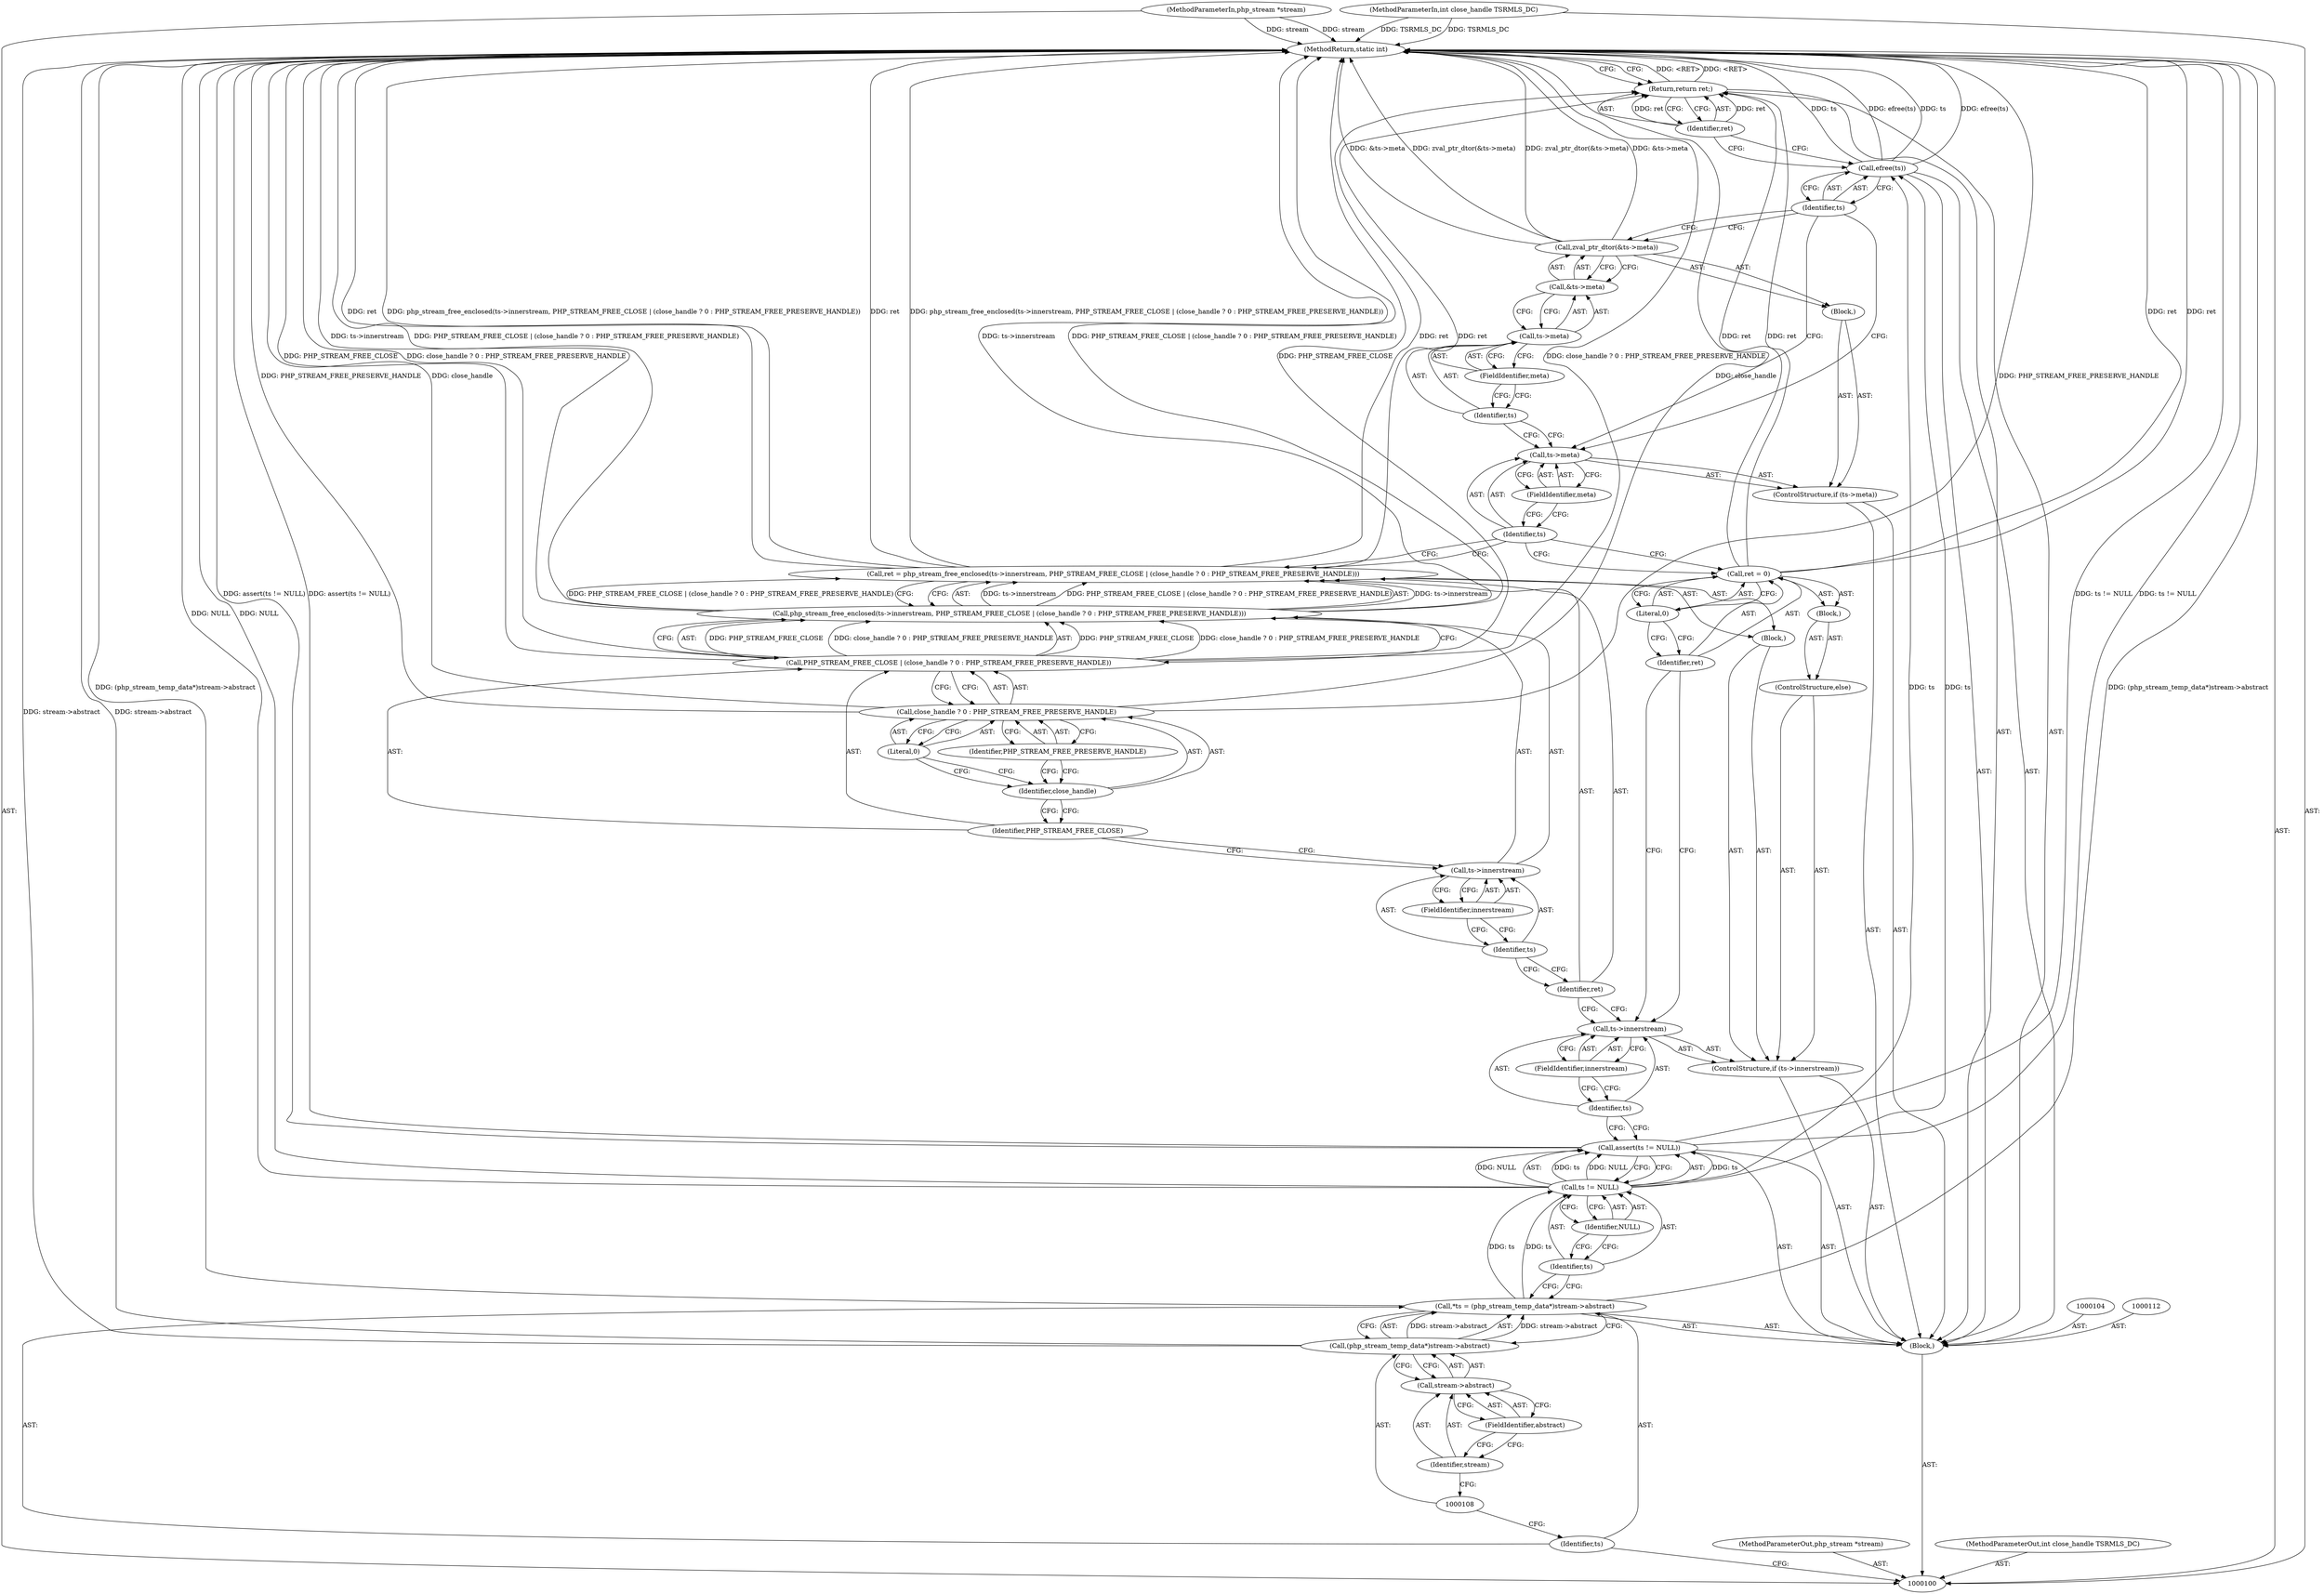 digraph "0_php_6297a117d77fa3a0df2e21ca926a92c231819cd5_4" {
"1000153" [label="(MethodReturn,static int)"];
"1000101" [label="(MethodParameterIn,php_stream *stream)"];
"1000214" [label="(MethodParameterOut,php_stream *stream)"];
"1000102" [label="(MethodParameterIn,int close_handle TSRMLS_DC)"];
"1000215" [label="(MethodParameterOut,int close_handle TSRMLS_DC)"];
"1000134" [label="(ControlStructure,else)"];
"1000135" [label="(Block,)"];
"1000136" [label="(Call,ret = 0)"];
"1000137" [label="(Identifier,ret)"];
"1000138" [label="(Literal,0)"];
"1000140" [label="(Call,ts->meta)"];
"1000141" [label="(Identifier,ts)"];
"1000142" [label="(FieldIdentifier,meta)"];
"1000143" [label="(Block,)"];
"1000139" [label="(ControlStructure,if (ts->meta))"];
"1000144" [label="(Call,zval_ptr_dtor(&ts->meta))"];
"1000145" [label="(Call,&ts->meta)"];
"1000146" [label="(Call,ts->meta)"];
"1000147" [label="(Identifier,ts)"];
"1000148" [label="(FieldIdentifier,meta)"];
"1000149" [label="(Call,efree(ts))"];
"1000150" [label="(Identifier,ts)"];
"1000103" [label="(Block,)"];
"1000151" [label="(Return,return ret;)"];
"1000152" [label="(Identifier,ret)"];
"1000105" [label="(Call,*ts = (php_stream_temp_data*)stream->abstract)"];
"1000106" [label="(Identifier,ts)"];
"1000107" [label="(Call,(php_stream_temp_data*)stream->abstract)"];
"1000109" [label="(Call,stream->abstract)"];
"1000110" [label="(Identifier,stream)"];
"1000111" [label="(FieldIdentifier,abstract)"];
"1000113" [label="(Call,assert(ts != NULL))"];
"1000116" [label="(Identifier,NULL)"];
"1000114" [label="(Call,ts != NULL)"];
"1000115" [label="(Identifier,ts)"];
"1000117" [label="(ControlStructure,if (ts->innerstream))"];
"1000121" [label="(Block,)"];
"1000118" [label="(Call,ts->innerstream)"];
"1000119" [label="(Identifier,ts)"];
"1000120" [label="(FieldIdentifier,innerstream)"];
"1000122" [label="(Call,ret = php_stream_free_enclosed(ts->innerstream, PHP_STREAM_FREE_CLOSE | (close_handle ? 0 : PHP_STREAM_FREE_PRESERVE_HANDLE)))"];
"1000123" [label="(Identifier,ret)"];
"1000125" [label="(Call,ts->innerstream)"];
"1000126" [label="(Identifier,ts)"];
"1000127" [label="(FieldIdentifier,innerstream)"];
"1000128" [label="(Call,PHP_STREAM_FREE_CLOSE | (close_handle ? 0 : PHP_STREAM_FREE_PRESERVE_HANDLE))"];
"1000129" [label="(Identifier,PHP_STREAM_FREE_CLOSE)"];
"1000130" [label="(Call,close_handle ? 0 : PHP_STREAM_FREE_PRESERVE_HANDLE)"];
"1000131" [label="(Identifier,close_handle)"];
"1000124" [label="(Call,php_stream_free_enclosed(ts->innerstream, PHP_STREAM_FREE_CLOSE | (close_handle ? 0 : PHP_STREAM_FREE_PRESERVE_HANDLE)))"];
"1000132" [label="(Literal,0)"];
"1000133" [label="(Identifier,PHP_STREAM_FREE_PRESERVE_HANDLE)"];
"1000153" -> "1000100"  [label="AST: "];
"1000153" -> "1000151"  [label="CFG: "];
"1000128" -> "1000153"  [label="DDG: close_handle ? 0 : PHP_STREAM_FREE_PRESERVE_HANDLE"];
"1000128" -> "1000153"  [label="DDG: PHP_STREAM_FREE_CLOSE"];
"1000124" -> "1000153"  [label="DDG: ts->innerstream"];
"1000124" -> "1000153"  [label="DDG: PHP_STREAM_FREE_CLOSE | (close_handle ? 0 : PHP_STREAM_FREE_PRESERVE_HANDLE)"];
"1000105" -> "1000153"  [label="DDG: (php_stream_temp_data*)stream->abstract"];
"1000113" -> "1000153"  [label="DDG: ts != NULL"];
"1000113" -> "1000153"  [label="DDG: assert(ts != NULL)"];
"1000122" -> "1000153"  [label="DDG: ret"];
"1000122" -> "1000153"  [label="DDG: php_stream_free_enclosed(ts->innerstream, PHP_STREAM_FREE_CLOSE | (close_handle ? 0 : PHP_STREAM_FREE_PRESERVE_HANDLE))"];
"1000149" -> "1000153"  [label="DDG: efree(ts)"];
"1000149" -> "1000153"  [label="DDG: ts"];
"1000114" -> "1000153"  [label="DDG: NULL"];
"1000144" -> "1000153"  [label="DDG: zval_ptr_dtor(&ts->meta)"];
"1000144" -> "1000153"  [label="DDG: &ts->meta"];
"1000130" -> "1000153"  [label="DDG: PHP_STREAM_FREE_PRESERVE_HANDLE"];
"1000130" -> "1000153"  [label="DDG: close_handle"];
"1000102" -> "1000153"  [label="DDG: TSRMLS_DC"];
"1000101" -> "1000153"  [label="DDG: stream"];
"1000136" -> "1000153"  [label="DDG: ret"];
"1000107" -> "1000153"  [label="DDG: stream->abstract"];
"1000151" -> "1000153"  [label="DDG: <RET>"];
"1000101" -> "1000100"  [label="AST: "];
"1000101" -> "1000153"  [label="DDG: stream"];
"1000214" -> "1000100"  [label="AST: "];
"1000102" -> "1000100"  [label="AST: "];
"1000102" -> "1000153"  [label="DDG: TSRMLS_DC"];
"1000215" -> "1000100"  [label="AST: "];
"1000134" -> "1000117"  [label="AST: "];
"1000135" -> "1000134"  [label="AST: "];
"1000135" -> "1000134"  [label="AST: "];
"1000136" -> "1000135"  [label="AST: "];
"1000136" -> "1000135"  [label="AST: "];
"1000136" -> "1000138"  [label="CFG: "];
"1000137" -> "1000136"  [label="AST: "];
"1000138" -> "1000136"  [label="AST: "];
"1000141" -> "1000136"  [label="CFG: "];
"1000136" -> "1000153"  [label="DDG: ret"];
"1000136" -> "1000151"  [label="DDG: ret"];
"1000137" -> "1000136"  [label="AST: "];
"1000137" -> "1000118"  [label="CFG: "];
"1000138" -> "1000137"  [label="CFG: "];
"1000138" -> "1000136"  [label="AST: "];
"1000138" -> "1000137"  [label="CFG: "];
"1000136" -> "1000138"  [label="CFG: "];
"1000140" -> "1000139"  [label="AST: "];
"1000140" -> "1000142"  [label="CFG: "];
"1000141" -> "1000140"  [label="AST: "];
"1000142" -> "1000140"  [label="AST: "];
"1000147" -> "1000140"  [label="CFG: "];
"1000150" -> "1000140"  [label="CFG: "];
"1000141" -> "1000140"  [label="AST: "];
"1000141" -> "1000122"  [label="CFG: "];
"1000141" -> "1000136"  [label="CFG: "];
"1000142" -> "1000141"  [label="CFG: "];
"1000142" -> "1000140"  [label="AST: "];
"1000142" -> "1000141"  [label="CFG: "];
"1000140" -> "1000142"  [label="CFG: "];
"1000143" -> "1000139"  [label="AST: "];
"1000144" -> "1000143"  [label="AST: "];
"1000139" -> "1000103"  [label="AST: "];
"1000140" -> "1000139"  [label="AST: "];
"1000143" -> "1000139"  [label="AST: "];
"1000144" -> "1000143"  [label="AST: "];
"1000144" -> "1000145"  [label="CFG: "];
"1000145" -> "1000144"  [label="AST: "];
"1000150" -> "1000144"  [label="CFG: "];
"1000144" -> "1000153"  [label="DDG: zval_ptr_dtor(&ts->meta)"];
"1000144" -> "1000153"  [label="DDG: &ts->meta"];
"1000145" -> "1000144"  [label="AST: "];
"1000145" -> "1000146"  [label="CFG: "];
"1000146" -> "1000145"  [label="AST: "];
"1000144" -> "1000145"  [label="CFG: "];
"1000146" -> "1000145"  [label="AST: "];
"1000146" -> "1000148"  [label="CFG: "];
"1000147" -> "1000146"  [label="AST: "];
"1000148" -> "1000146"  [label="AST: "];
"1000145" -> "1000146"  [label="CFG: "];
"1000147" -> "1000146"  [label="AST: "];
"1000147" -> "1000140"  [label="CFG: "];
"1000148" -> "1000147"  [label="CFG: "];
"1000148" -> "1000146"  [label="AST: "];
"1000148" -> "1000147"  [label="CFG: "];
"1000146" -> "1000148"  [label="CFG: "];
"1000149" -> "1000103"  [label="AST: "];
"1000149" -> "1000150"  [label="CFG: "];
"1000150" -> "1000149"  [label="AST: "];
"1000152" -> "1000149"  [label="CFG: "];
"1000149" -> "1000153"  [label="DDG: efree(ts)"];
"1000149" -> "1000153"  [label="DDG: ts"];
"1000114" -> "1000149"  [label="DDG: ts"];
"1000150" -> "1000149"  [label="AST: "];
"1000150" -> "1000144"  [label="CFG: "];
"1000150" -> "1000140"  [label="CFG: "];
"1000149" -> "1000150"  [label="CFG: "];
"1000103" -> "1000100"  [label="AST: "];
"1000104" -> "1000103"  [label="AST: "];
"1000105" -> "1000103"  [label="AST: "];
"1000112" -> "1000103"  [label="AST: "];
"1000113" -> "1000103"  [label="AST: "];
"1000117" -> "1000103"  [label="AST: "];
"1000139" -> "1000103"  [label="AST: "];
"1000149" -> "1000103"  [label="AST: "];
"1000151" -> "1000103"  [label="AST: "];
"1000151" -> "1000103"  [label="AST: "];
"1000151" -> "1000152"  [label="CFG: "];
"1000152" -> "1000151"  [label="AST: "];
"1000153" -> "1000151"  [label="CFG: "];
"1000151" -> "1000153"  [label="DDG: <RET>"];
"1000152" -> "1000151"  [label="DDG: ret"];
"1000122" -> "1000151"  [label="DDG: ret"];
"1000136" -> "1000151"  [label="DDG: ret"];
"1000152" -> "1000151"  [label="AST: "];
"1000152" -> "1000149"  [label="CFG: "];
"1000151" -> "1000152"  [label="CFG: "];
"1000152" -> "1000151"  [label="DDG: ret"];
"1000105" -> "1000103"  [label="AST: "];
"1000105" -> "1000107"  [label="CFG: "];
"1000106" -> "1000105"  [label="AST: "];
"1000107" -> "1000105"  [label="AST: "];
"1000115" -> "1000105"  [label="CFG: "];
"1000105" -> "1000153"  [label="DDG: (php_stream_temp_data*)stream->abstract"];
"1000107" -> "1000105"  [label="DDG: stream->abstract"];
"1000105" -> "1000114"  [label="DDG: ts"];
"1000106" -> "1000105"  [label="AST: "];
"1000106" -> "1000100"  [label="CFG: "];
"1000108" -> "1000106"  [label="CFG: "];
"1000107" -> "1000105"  [label="AST: "];
"1000107" -> "1000109"  [label="CFG: "];
"1000108" -> "1000107"  [label="AST: "];
"1000109" -> "1000107"  [label="AST: "];
"1000105" -> "1000107"  [label="CFG: "];
"1000107" -> "1000153"  [label="DDG: stream->abstract"];
"1000107" -> "1000105"  [label="DDG: stream->abstract"];
"1000109" -> "1000107"  [label="AST: "];
"1000109" -> "1000111"  [label="CFG: "];
"1000110" -> "1000109"  [label="AST: "];
"1000111" -> "1000109"  [label="AST: "];
"1000107" -> "1000109"  [label="CFG: "];
"1000110" -> "1000109"  [label="AST: "];
"1000110" -> "1000108"  [label="CFG: "];
"1000111" -> "1000110"  [label="CFG: "];
"1000111" -> "1000109"  [label="AST: "];
"1000111" -> "1000110"  [label="CFG: "];
"1000109" -> "1000111"  [label="CFG: "];
"1000113" -> "1000103"  [label="AST: "];
"1000113" -> "1000114"  [label="CFG: "];
"1000114" -> "1000113"  [label="AST: "];
"1000119" -> "1000113"  [label="CFG: "];
"1000113" -> "1000153"  [label="DDG: ts != NULL"];
"1000113" -> "1000153"  [label="DDG: assert(ts != NULL)"];
"1000114" -> "1000113"  [label="DDG: ts"];
"1000114" -> "1000113"  [label="DDG: NULL"];
"1000116" -> "1000114"  [label="AST: "];
"1000116" -> "1000115"  [label="CFG: "];
"1000114" -> "1000116"  [label="CFG: "];
"1000114" -> "1000113"  [label="AST: "];
"1000114" -> "1000116"  [label="CFG: "];
"1000115" -> "1000114"  [label="AST: "];
"1000116" -> "1000114"  [label="AST: "];
"1000113" -> "1000114"  [label="CFG: "];
"1000114" -> "1000153"  [label="DDG: NULL"];
"1000114" -> "1000113"  [label="DDG: ts"];
"1000114" -> "1000113"  [label="DDG: NULL"];
"1000105" -> "1000114"  [label="DDG: ts"];
"1000114" -> "1000149"  [label="DDG: ts"];
"1000115" -> "1000114"  [label="AST: "];
"1000115" -> "1000105"  [label="CFG: "];
"1000116" -> "1000115"  [label="CFG: "];
"1000117" -> "1000103"  [label="AST: "];
"1000118" -> "1000117"  [label="AST: "];
"1000121" -> "1000117"  [label="AST: "];
"1000134" -> "1000117"  [label="AST: "];
"1000121" -> "1000117"  [label="AST: "];
"1000122" -> "1000121"  [label="AST: "];
"1000118" -> "1000117"  [label="AST: "];
"1000118" -> "1000120"  [label="CFG: "];
"1000119" -> "1000118"  [label="AST: "];
"1000120" -> "1000118"  [label="AST: "];
"1000123" -> "1000118"  [label="CFG: "];
"1000137" -> "1000118"  [label="CFG: "];
"1000119" -> "1000118"  [label="AST: "];
"1000119" -> "1000113"  [label="CFG: "];
"1000120" -> "1000119"  [label="CFG: "];
"1000120" -> "1000118"  [label="AST: "];
"1000120" -> "1000119"  [label="CFG: "];
"1000118" -> "1000120"  [label="CFG: "];
"1000122" -> "1000121"  [label="AST: "];
"1000122" -> "1000124"  [label="CFG: "];
"1000123" -> "1000122"  [label="AST: "];
"1000124" -> "1000122"  [label="AST: "];
"1000141" -> "1000122"  [label="CFG: "];
"1000122" -> "1000153"  [label="DDG: ret"];
"1000122" -> "1000153"  [label="DDG: php_stream_free_enclosed(ts->innerstream, PHP_STREAM_FREE_CLOSE | (close_handle ? 0 : PHP_STREAM_FREE_PRESERVE_HANDLE))"];
"1000124" -> "1000122"  [label="DDG: ts->innerstream"];
"1000124" -> "1000122"  [label="DDG: PHP_STREAM_FREE_CLOSE | (close_handle ? 0 : PHP_STREAM_FREE_PRESERVE_HANDLE)"];
"1000122" -> "1000151"  [label="DDG: ret"];
"1000123" -> "1000122"  [label="AST: "];
"1000123" -> "1000118"  [label="CFG: "];
"1000126" -> "1000123"  [label="CFG: "];
"1000125" -> "1000124"  [label="AST: "];
"1000125" -> "1000127"  [label="CFG: "];
"1000126" -> "1000125"  [label="AST: "];
"1000127" -> "1000125"  [label="AST: "];
"1000129" -> "1000125"  [label="CFG: "];
"1000126" -> "1000125"  [label="AST: "];
"1000126" -> "1000123"  [label="CFG: "];
"1000127" -> "1000126"  [label="CFG: "];
"1000127" -> "1000125"  [label="AST: "];
"1000127" -> "1000126"  [label="CFG: "];
"1000125" -> "1000127"  [label="CFG: "];
"1000128" -> "1000124"  [label="AST: "];
"1000128" -> "1000130"  [label="CFG: "];
"1000129" -> "1000128"  [label="AST: "];
"1000130" -> "1000128"  [label="AST: "];
"1000124" -> "1000128"  [label="CFG: "];
"1000128" -> "1000153"  [label="DDG: close_handle ? 0 : PHP_STREAM_FREE_PRESERVE_HANDLE"];
"1000128" -> "1000153"  [label="DDG: PHP_STREAM_FREE_CLOSE"];
"1000128" -> "1000124"  [label="DDG: PHP_STREAM_FREE_CLOSE"];
"1000128" -> "1000124"  [label="DDG: close_handle ? 0 : PHP_STREAM_FREE_PRESERVE_HANDLE"];
"1000129" -> "1000128"  [label="AST: "];
"1000129" -> "1000125"  [label="CFG: "];
"1000131" -> "1000129"  [label="CFG: "];
"1000130" -> "1000128"  [label="AST: "];
"1000130" -> "1000132"  [label="CFG: "];
"1000130" -> "1000133"  [label="CFG: "];
"1000131" -> "1000130"  [label="AST: "];
"1000132" -> "1000130"  [label="AST: "];
"1000133" -> "1000130"  [label="AST: "];
"1000128" -> "1000130"  [label="CFG: "];
"1000130" -> "1000153"  [label="DDG: PHP_STREAM_FREE_PRESERVE_HANDLE"];
"1000130" -> "1000153"  [label="DDG: close_handle"];
"1000131" -> "1000130"  [label="AST: "];
"1000131" -> "1000129"  [label="CFG: "];
"1000132" -> "1000131"  [label="CFG: "];
"1000133" -> "1000131"  [label="CFG: "];
"1000124" -> "1000122"  [label="AST: "];
"1000124" -> "1000128"  [label="CFG: "];
"1000125" -> "1000124"  [label="AST: "];
"1000128" -> "1000124"  [label="AST: "];
"1000122" -> "1000124"  [label="CFG: "];
"1000124" -> "1000153"  [label="DDG: ts->innerstream"];
"1000124" -> "1000153"  [label="DDG: PHP_STREAM_FREE_CLOSE | (close_handle ? 0 : PHP_STREAM_FREE_PRESERVE_HANDLE)"];
"1000124" -> "1000122"  [label="DDG: ts->innerstream"];
"1000124" -> "1000122"  [label="DDG: PHP_STREAM_FREE_CLOSE | (close_handle ? 0 : PHP_STREAM_FREE_PRESERVE_HANDLE)"];
"1000128" -> "1000124"  [label="DDG: PHP_STREAM_FREE_CLOSE"];
"1000128" -> "1000124"  [label="DDG: close_handle ? 0 : PHP_STREAM_FREE_PRESERVE_HANDLE"];
"1000132" -> "1000130"  [label="AST: "];
"1000132" -> "1000131"  [label="CFG: "];
"1000130" -> "1000132"  [label="CFG: "];
"1000133" -> "1000130"  [label="AST: "];
"1000133" -> "1000131"  [label="CFG: "];
"1000130" -> "1000133"  [label="CFG: "];
}
